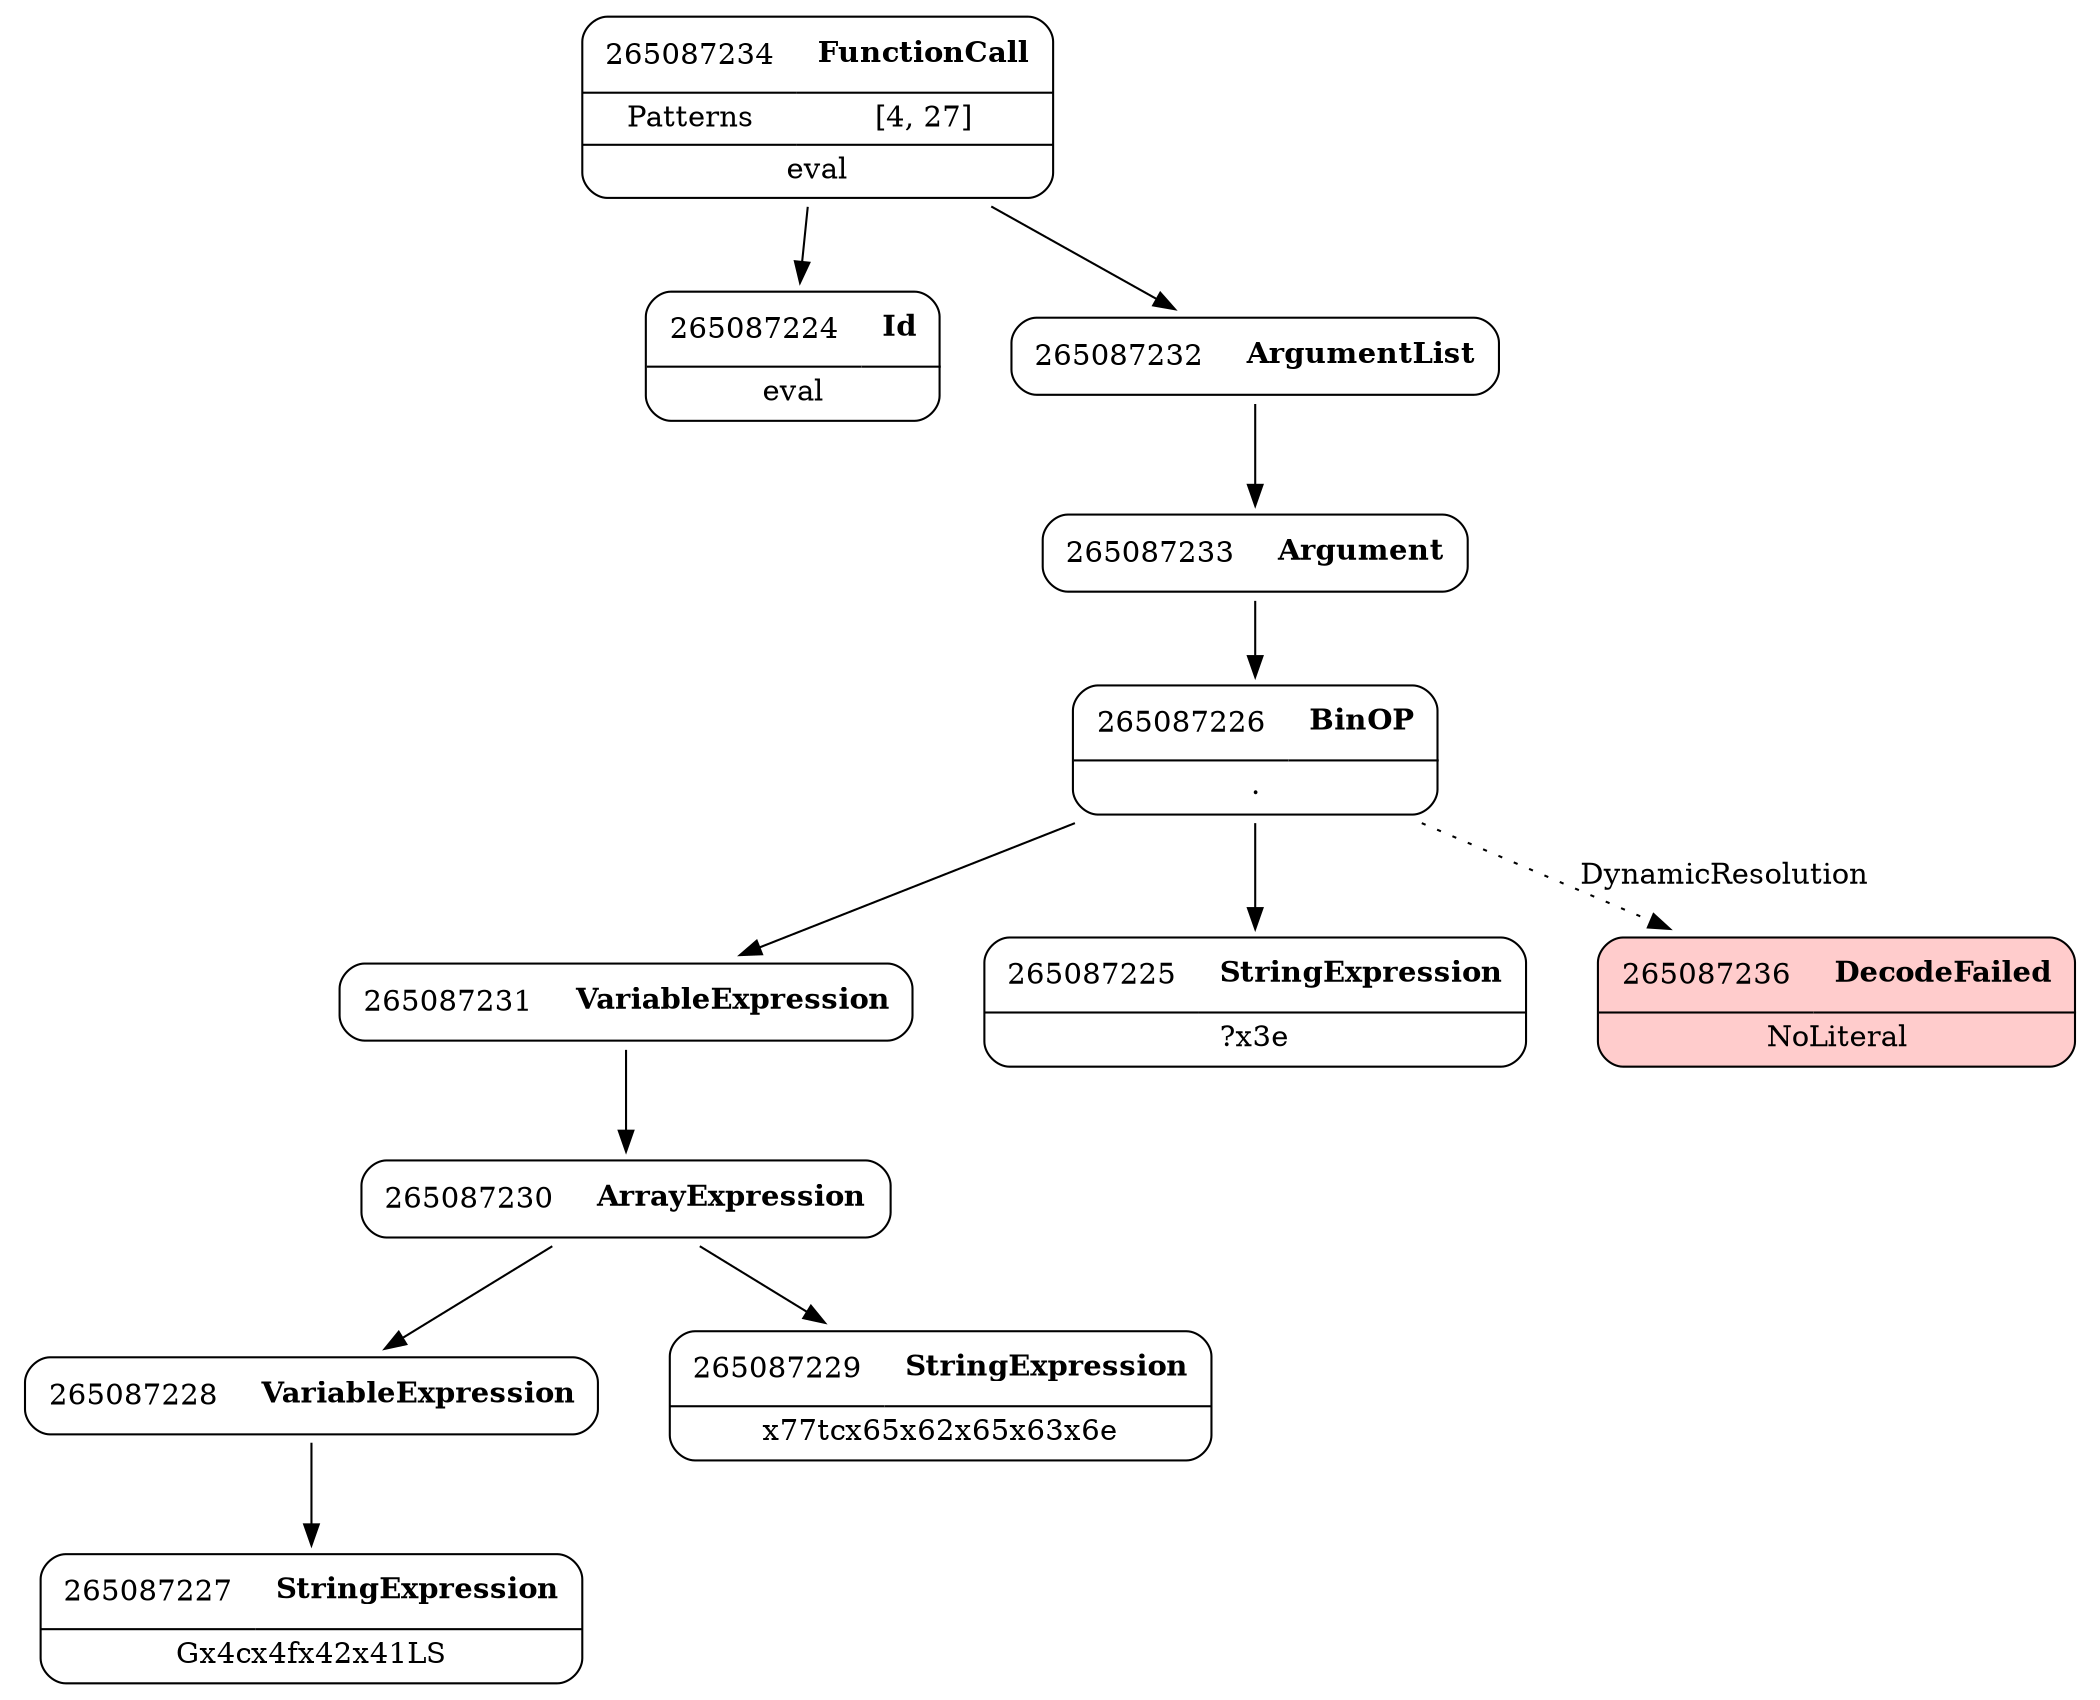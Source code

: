 digraph ast {
node [shape=none];
265087228 [label=<<TABLE border='1' cellspacing='0' cellpadding='10' style='rounded' ><TR><TD border='0'>265087228</TD><TD border='0'><B>VariableExpression</B></TD></TR></TABLE>>];
265087228 -> 265087227 [weight=2];
265087229 [label=<<TABLE border='1' cellspacing='0' cellpadding='10' style='rounded' ><TR><TD border='0'>265087229</TD><TD border='0'><B>StringExpression</B></TD></TR><HR/><TR><TD border='0' cellpadding='5' colspan='2'>x77tcx65x62x65x63x6e</TD></TR></TABLE>>];
265087230 [label=<<TABLE border='1' cellspacing='0' cellpadding='10' style='rounded' ><TR><TD border='0'>265087230</TD><TD border='0'><B>ArrayExpression</B></TD></TR></TABLE>>];
265087230 -> 265087228 [weight=2];
265087230 -> 265087229 [weight=2];
265087231 [label=<<TABLE border='1' cellspacing='0' cellpadding='10' style='rounded' ><TR><TD border='0'>265087231</TD><TD border='0'><B>VariableExpression</B></TD></TR></TABLE>>];
265087231 -> 265087230 [weight=2];
265087224 [label=<<TABLE border='1' cellspacing='0' cellpadding='10' style='rounded' ><TR><TD border='0'>265087224</TD><TD border='0'><B>Id</B></TD></TR><HR/><TR><TD border='0' cellpadding='5' colspan='2'>eval</TD></TR></TABLE>>];
265087225 [label=<<TABLE border='1' cellspacing='0' cellpadding='10' style='rounded' ><TR><TD border='0'>265087225</TD><TD border='0'><B>StringExpression</B></TD></TR><HR/><TR><TD border='0' cellpadding='5' colspan='2'>?x3e</TD></TR></TABLE>>];
265087226 [label=<<TABLE border='1' cellspacing='0' cellpadding='10' style='rounded' ><TR><TD border='0'>265087226</TD><TD border='0'><B>BinOP</B></TD></TR><HR/><TR><TD border='0' cellpadding='5' colspan='2'>.</TD></TR></TABLE>>];
265087226 -> 265087225 [weight=2];
265087226 -> 265087231 [weight=2];
265087226 -> 265087236 [style=dotted,label=DynamicResolution];
265087227 [label=<<TABLE border='1' cellspacing='0' cellpadding='10' style='rounded' ><TR><TD border='0'>265087227</TD><TD border='0'><B>StringExpression</B></TD></TR><HR/><TR><TD border='0' cellpadding='5' colspan='2'>Gx4cx4fx42x41LS</TD></TR></TABLE>>];
265087236 [label=<<TABLE border='1' cellspacing='0' cellpadding='10' style='rounded' bgcolor='#FFCCCC' ><TR><TD border='0'>265087236</TD><TD border='0'><B>DecodeFailed</B></TD></TR><HR/><TR><TD border='0' cellpadding='5' colspan='2'>NoLiteral</TD></TR></TABLE>>];
265087232 [label=<<TABLE border='1' cellspacing='0' cellpadding='10' style='rounded' ><TR><TD border='0'>265087232</TD><TD border='0'><B>ArgumentList</B></TD></TR></TABLE>>];
265087232 -> 265087233 [weight=2];
265087233 [label=<<TABLE border='1' cellspacing='0' cellpadding='10' style='rounded' ><TR><TD border='0'>265087233</TD><TD border='0'><B>Argument</B></TD></TR></TABLE>>];
265087233 -> 265087226 [weight=2];
265087234 [label=<<TABLE border='1' cellspacing='0' cellpadding='10' style='rounded' ><TR><TD border='0'>265087234</TD><TD border='0'><B>FunctionCall</B></TD></TR><HR/><TR><TD border='0' cellpadding='5'>Patterns</TD><TD border='0' cellpadding='5'>[4, 27]</TD></TR><HR/><TR><TD border='0' cellpadding='5' colspan='2'>eval</TD></TR></TABLE>>];
265087234 -> 265087224 [weight=2];
265087234 -> 265087232 [weight=2];
}
